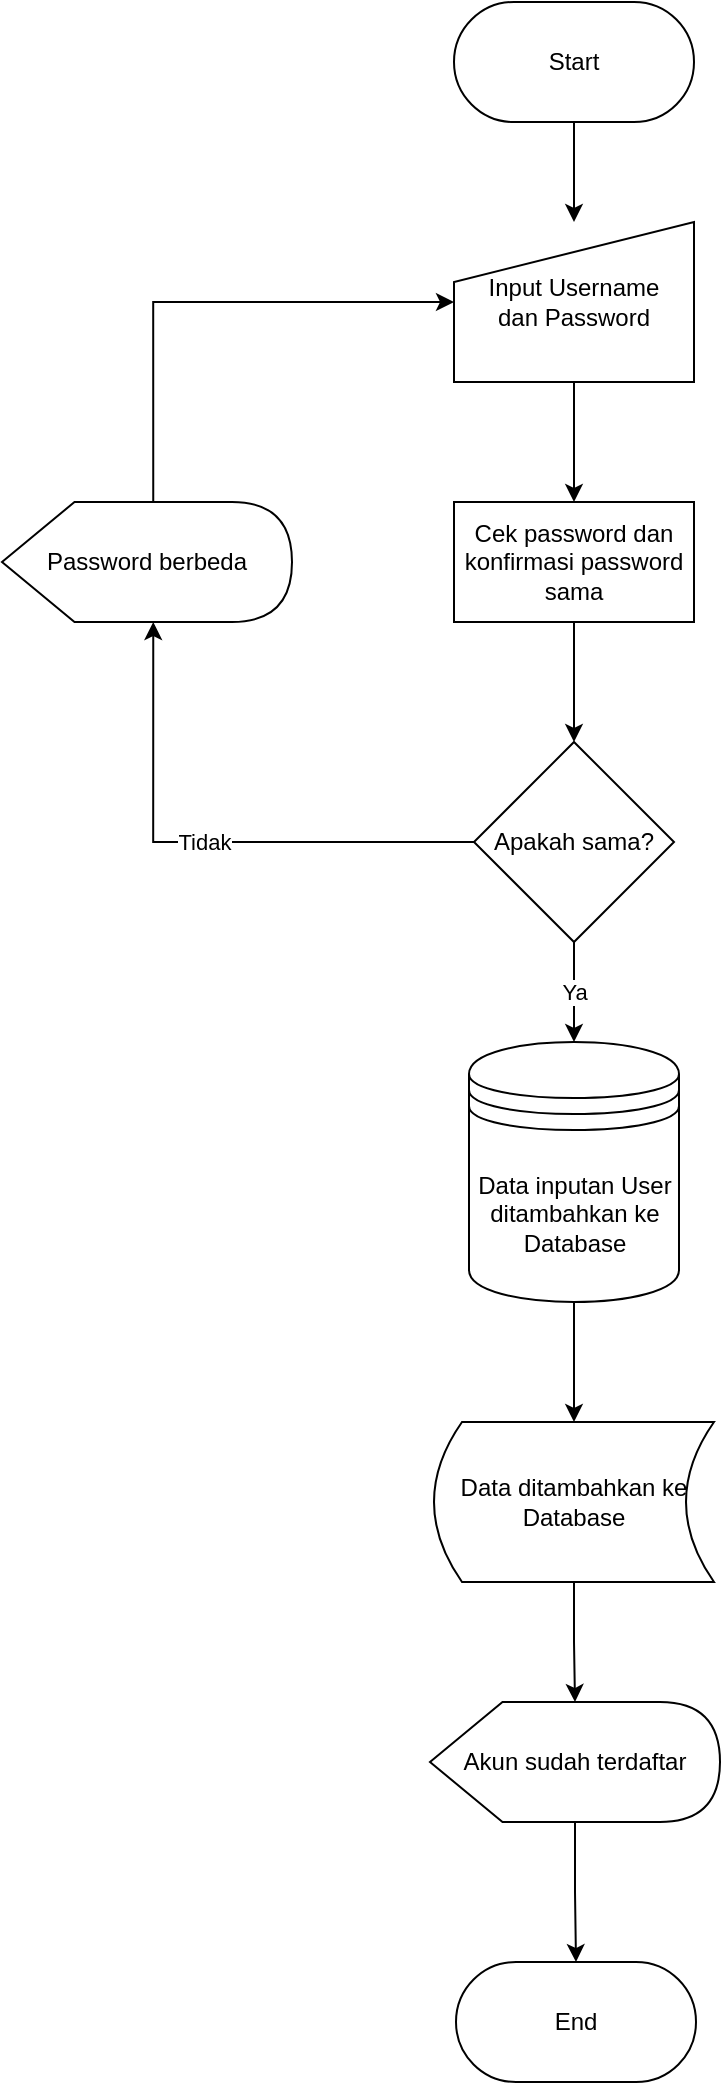 <mxfile version="12.8.5" type="device"><diagram id="EgtRUezq3olPZW2onV6X" name="Page-1"><mxGraphModel dx="460" dy="784" grid="1" gridSize="10" guides="1" tooltips="1" connect="1" arrows="1" fold="1" page="1" pageScale="1" pageWidth="827" pageHeight="1169" math="0" shadow="0"><root><mxCell id="0"/><mxCell id="1" parent="0"/><mxCell id="_2Klr14M2P7PTzgtntpq-11" style="edgeStyle=orthogonalEdgeStyle;rounded=0;orthogonalLoop=1;jettySize=auto;html=1;" edge="1" parent="1" source="_2Klr14M2P7PTzgtntpq-1" target="_2Klr14M2P7PTzgtntpq-2"><mxGeometry relative="1" as="geometry"/></mxCell><mxCell id="_2Klr14M2P7PTzgtntpq-1" value="Start" style="rounded=1;whiteSpace=wrap;html=1;arcSize=50;" vertex="1" parent="1"><mxGeometry x="356" y="40" width="120" height="60" as="geometry"/></mxCell><mxCell id="_2Klr14M2P7PTzgtntpq-12" style="edgeStyle=orthogonalEdgeStyle;rounded=0;orthogonalLoop=1;jettySize=auto;html=1;entryX=0.5;entryY=0;entryDx=0;entryDy=0;" edge="1" parent="1" source="_2Klr14M2P7PTzgtntpq-2" target="_2Klr14M2P7PTzgtntpq-3"><mxGeometry relative="1" as="geometry"/></mxCell><mxCell id="_2Klr14M2P7PTzgtntpq-2" value="Input Username&lt;br&gt;dan Password" style="shape=manualInput;whiteSpace=wrap;html=1;" vertex="1" parent="1"><mxGeometry x="356" y="150" width="120" height="80" as="geometry"/></mxCell><mxCell id="_2Klr14M2P7PTzgtntpq-13" style="edgeStyle=orthogonalEdgeStyle;rounded=0;orthogonalLoop=1;jettySize=auto;html=1;entryX=0.5;entryY=0;entryDx=0;entryDy=0;" edge="1" parent="1" source="_2Klr14M2P7PTzgtntpq-3" target="_2Klr14M2P7PTzgtntpq-4"><mxGeometry relative="1" as="geometry"/></mxCell><mxCell id="_2Klr14M2P7PTzgtntpq-3" value="Cek password dan konfirmasi password sama" style="rounded=0;whiteSpace=wrap;html=1;" vertex="1" parent="1"><mxGeometry x="356" y="290" width="120" height="60" as="geometry"/></mxCell><mxCell id="_2Klr14M2P7PTzgtntpq-14" value="Ya" style="edgeStyle=orthogonalEdgeStyle;rounded=0;orthogonalLoop=1;jettySize=auto;html=1;entryX=0.5;entryY=0;entryDx=0;entryDy=0;" edge="1" parent="1" source="_2Klr14M2P7PTzgtntpq-4" target="_2Klr14M2P7PTzgtntpq-6"><mxGeometry relative="1" as="geometry"/></mxCell><mxCell id="_2Klr14M2P7PTzgtntpq-18" value="Tidak" style="edgeStyle=orthogonalEdgeStyle;rounded=0;orthogonalLoop=1;jettySize=auto;html=1;entryX=0;entryY=0;entryDx=75.625;entryDy=60;entryPerimeter=0;" edge="1" parent="1" source="_2Klr14M2P7PTzgtntpq-4" target="_2Klr14M2P7PTzgtntpq-9"><mxGeometry relative="1" as="geometry"/></mxCell><mxCell id="_2Klr14M2P7PTzgtntpq-4" value="Apakah sama?" style="rhombus;whiteSpace=wrap;html=1;" vertex="1" parent="1"><mxGeometry x="366" y="410" width="100" height="100" as="geometry"/></mxCell><mxCell id="_2Klr14M2P7PTzgtntpq-15" style="edgeStyle=orthogonalEdgeStyle;rounded=0;orthogonalLoop=1;jettySize=auto;html=1;entryX=0.5;entryY=0;entryDx=0;entryDy=0;" edge="1" parent="1" source="_2Klr14M2P7PTzgtntpq-6" target="_2Klr14M2P7PTzgtntpq-7"><mxGeometry relative="1" as="geometry"/></mxCell><mxCell id="_2Klr14M2P7PTzgtntpq-6" value="Data inputan User ditambahkan ke Database" style="shape=datastore;whiteSpace=wrap;html=1;" vertex="1" parent="1"><mxGeometry x="363.5" y="560" width="105" height="130" as="geometry"/></mxCell><mxCell id="_2Klr14M2P7PTzgtntpq-16" style="edgeStyle=orthogonalEdgeStyle;rounded=0;orthogonalLoop=1;jettySize=auto;html=1;" edge="1" parent="1" source="_2Klr14M2P7PTzgtntpq-7" target="_2Klr14M2P7PTzgtntpq-8"><mxGeometry relative="1" as="geometry"/></mxCell><mxCell id="_2Klr14M2P7PTzgtntpq-7" value="Data ditambahkan ke Database" style="shape=dataStorage;whiteSpace=wrap;html=1;" vertex="1" parent="1"><mxGeometry x="346" y="750" width="140" height="80" as="geometry"/></mxCell><mxCell id="_2Klr14M2P7PTzgtntpq-17" style="edgeStyle=orthogonalEdgeStyle;rounded=0;orthogonalLoop=1;jettySize=auto;html=1;" edge="1" parent="1" source="_2Klr14M2P7PTzgtntpq-8" target="_2Klr14M2P7PTzgtntpq-10"><mxGeometry relative="1" as="geometry"/></mxCell><mxCell id="_2Klr14M2P7PTzgtntpq-8" value="Akun sudah terdaftar" style="shape=display;whiteSpace=wrap;html=1;" vertex="1" parent="1"><mxGeometry x="344" y="890" width="145" height="60" as="geometry"/></mxCell><mxCell id="_2Klr14M2P7PTzgtntpq-19" style="edgeStyle=orthogonalEdgeStyle;rounded=0;orthogonalLoop=1;jettySize=auto;html=1;entryX=0;entryY=0.5;entryDx=0;entryDy=0;exitX=0;exitY=0;exitDx=75.625;exitDy=0;exitPerimeter=0;" edge="1" parent="1" source="_2Klr14M2P7PTzgtntpq-9" target="_2Klr14M2P7PTzgtntpq-2"><mxGeometry relative="1" as="geometry"/></mxCell><mxCell id="_2Klr14M2P7PTzgtntpq-9" value="Password berbeda" style="shape=display;whiteSpace=wrap;html=1;" vertex="1" parent="1"><mxGeometry x="130" y="290" width="145" height="60" as="geometry"/></mxCell><mxCell id="_2Klr14M2P7PTzgtntpq-10" value="End" style="rounded=1;whiteSpace=wrap;html=1;arcSize=50;" vertex="1" parent="1"><mxGeometry x="357" y="1020" width="120" height="60" as="geometry"/></mxCell></root></mxGraphModel></diagram></mxfile>